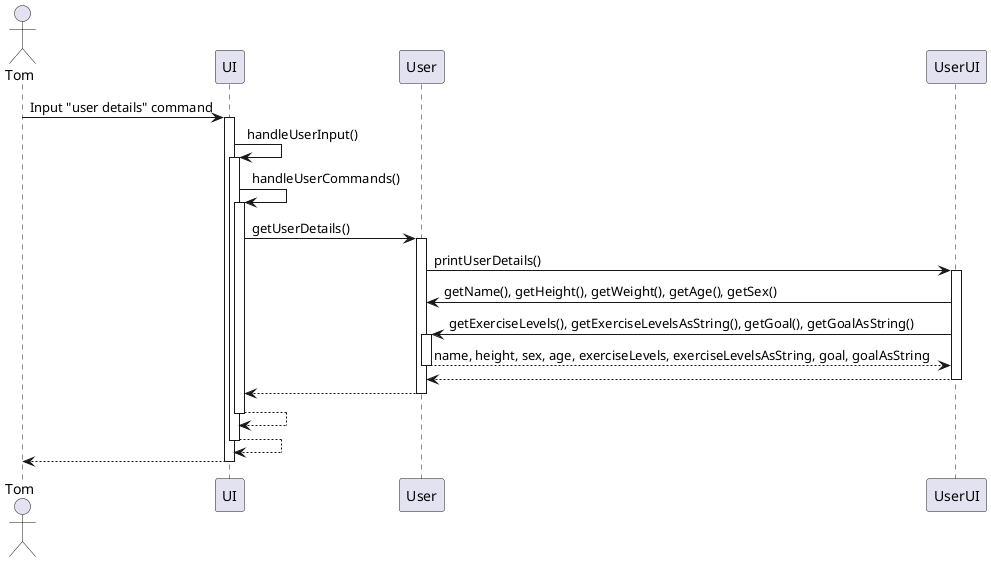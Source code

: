 'https://plantuml.com/sequence-diagram

@startuml
actor Tom
Tom -> UI: Input "user details" command
activate UI

UI -> UI: handleUserInput()
activate UI

UI -> UI: handleUserCommands()
activate UI

UI -> User : getUserDetails()
activate User

User -> UserUI: printUserDetails()
activate UserUI

UserUI -> User: getName(), getHeight(), getWeight(), getAge(), getSex()
UserUI -> User: getExerciseLevels(), getExerciseLevelsAsString(), getGoal(), getGoalAsString()
activate User
return name, height, sex, age, exerciseLevels, exerciseLevelsAsString, goal, goalAsString


return
return
return
return
return

@enduml